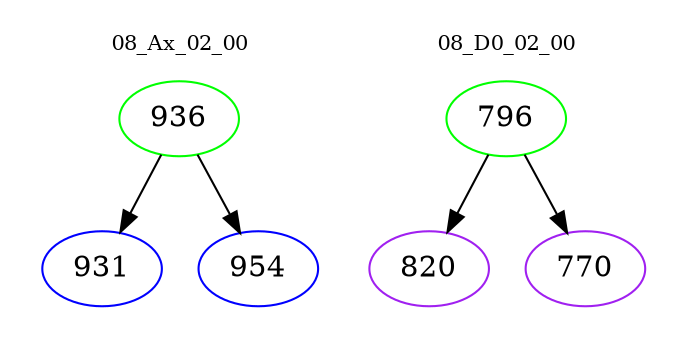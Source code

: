 digraph{
subgraph cluster_0 {
color = white
label = "08_Ax_02_00";
fontsize=10;
T0_936 [label="936", color="green"]
T0_936 -> T0_931 [color="black"]
T0_931 [label="931", color="blue"]
T0_936 -> T0_954 [color="black"]
T0_954 [label="954", color="blue"]
}
subgraph cluster_1 {
color = white
label = "08_D0_02_00";
fontsize=10;
T1_796 [label="796", color="green"]
T1_796 -> T1_820 [color="black"]
T1_820 [label="820", color="purple"]
T1_796 -> T1_770 [color="black"]
T1_770 [label="770", color="purple"]
}
}
